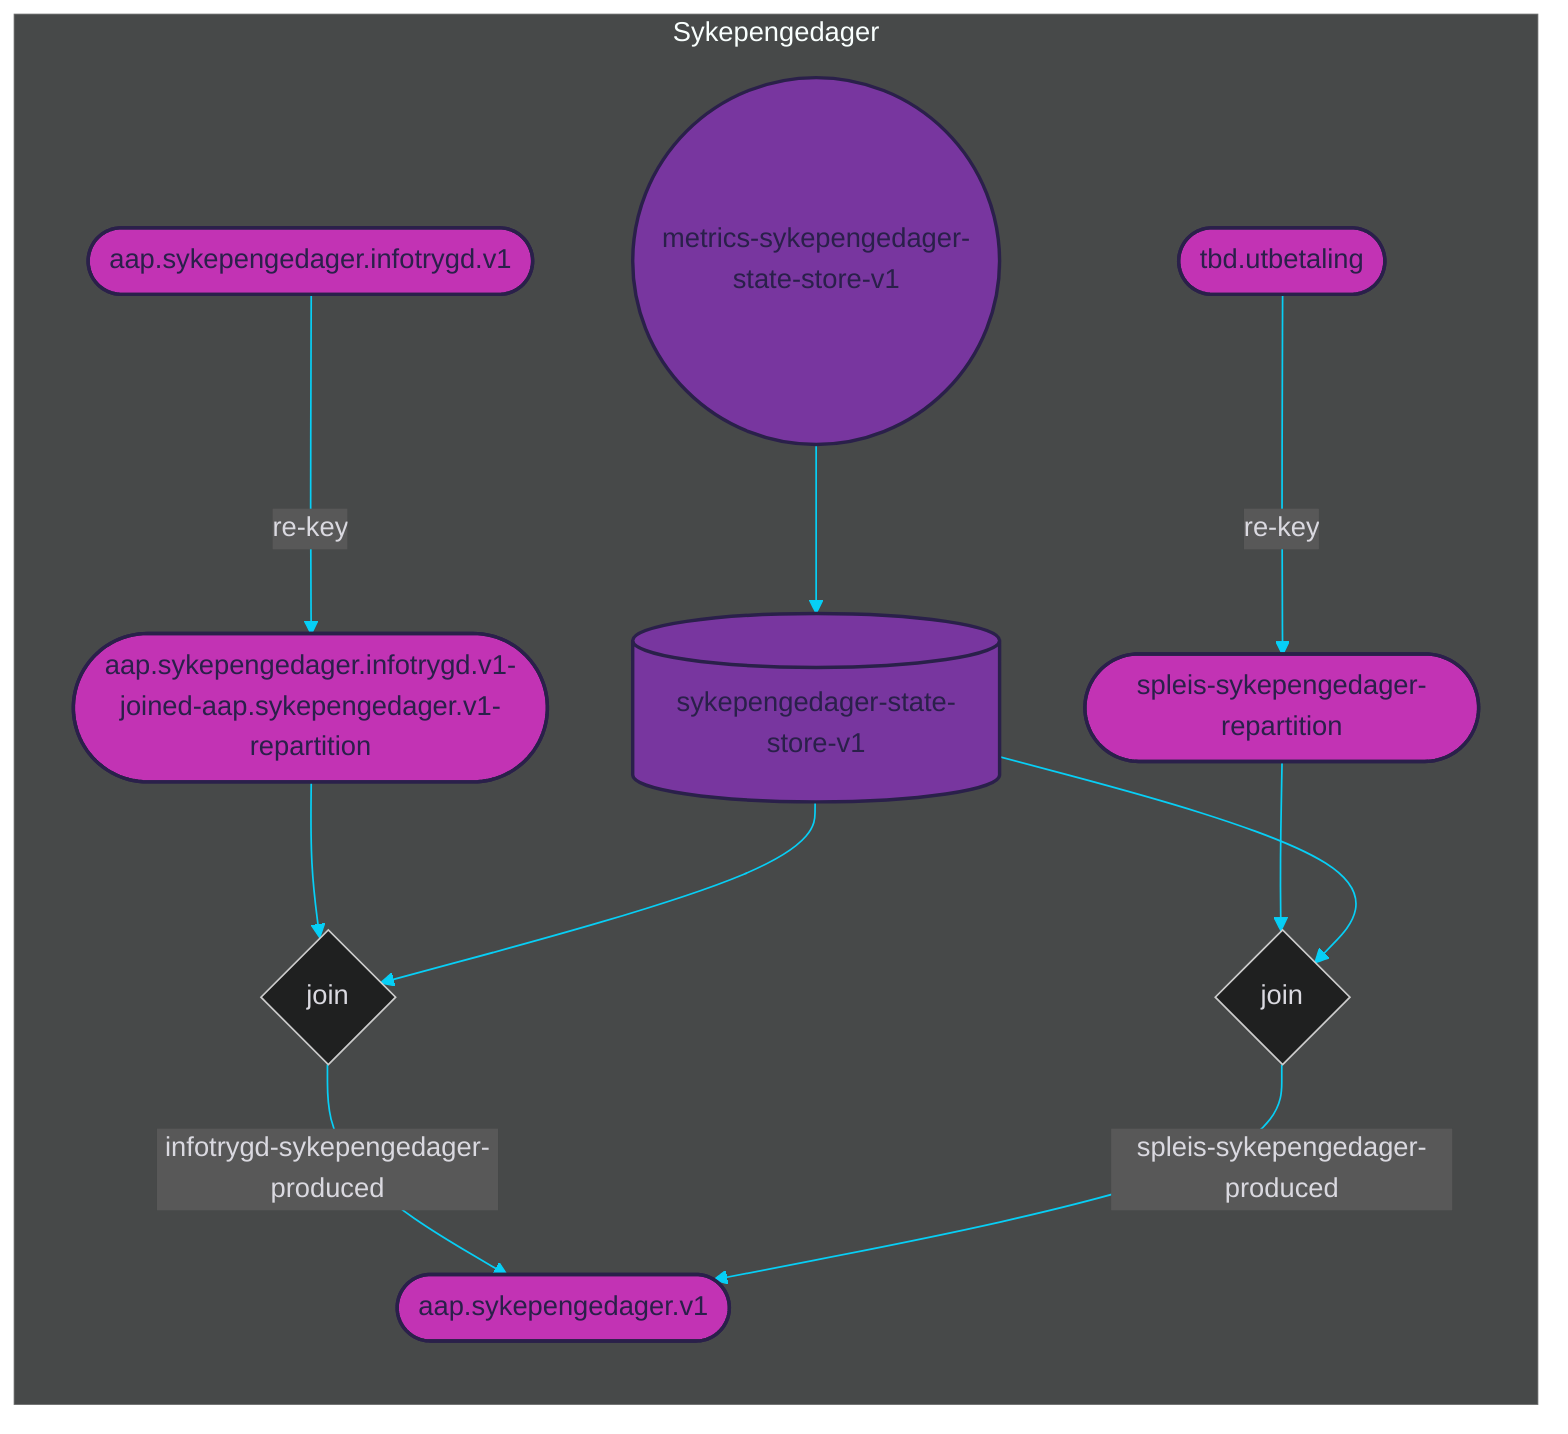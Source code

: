 %%{init: {'theme': 'dark', 'themeVariables': { 'primaryColor': '#07cff6', 'textColor': '#dad9e0', 'lineColor': '#07cff6'}}}%%

graph LR

subgraph Sykepengedager
    %% TOPICS
    aap.sykepengedager.infotrygd.v1-joined-aap.sykepengedager.v1-repartition([aap.sykepengedager.infotrygd.v1-joined-aap.sykepengedager.v1-repartition])
	aap.sykepengedager.v1([aap.sykepengedager.v1])
	spleis-sykepengedager-repartition([spleis-sykepengedager-repartition])
	tbd.utbetaling([tbd.utbetaling])
	aap.sykepengedager.infotrygd.v1([aap.sykepengedager.infotrygd.v1])
    
    %% JOINS
    join-0{join}
	join-1{join}
    
    %% STATE STORES
    sykepengedager-state-store-v1[(sykepengedager-state-store-v1)]
    
    %% PROCESSOR API JOBS
    metrics-sykepengedager-state-store-v1((metrics-sykepengedager-state-store-v1))
    
    %% JOIN STREAMS
    aap.sykepengedager.infotrygd.v1-joined-aap.sykepengedager.v1-repartition --> join-0
	sykepengedager-state-store-v1 --> join-0
	join-0 --> |infotrygd-sykepengedager-produced| aap.sykepengedager.v1
	spleis-sykepengedager-repartition --> join-1
	sykepengedager-state-store-v1 --> join-1
	join-1 --> |spleis-sykepengedager-produced| aap.sykepengedager.v1
    
    %% JOB STREAMS
    metrics-sykepengedager-state-store-v1 --> sykepengedager-state-store-v1
    
    %% REPARTITION STREAMS
    tbd.utbetaling --> |re-key| spleis-sykepengedager-repartition
	aap.sykepengedager.infotrygd.v1 --> |re-key| aap.sykepengedager.infotrygd.v1-joined-aap.sykepengedager.v1-repartition
end

%% COLORS
%% light    #dad9e0
%% purple   #78369f
%% pink     #c233b4
%% dark     #2a204a
%% blue     #07cff6

%% STYLES
style aap.sykepengedager.infotrygd.v1-joined-aap.sykepengedager.v1-repartition fill:#c233b4, stroke:#2a204a, stroke-width:2px, color:#2a204a
style aap.sykepengedager.v1 fill:#c233b4, stroke:#2a204a, stroke-width:2px, color:#2a204a
style spleis-sykepengedager-repartition fill:#c233b4, stroke:#2a204a, stroke-width:2px, color:#2a204a
style tbd.utbetaling fill:#c233b4, stroke:#2a204a, stroke-width:2px, color:#2a204a
style aap.sykepengedager.infotrygd.v1 fill:#c233b4, stroke:#2a204a, stroke-width:2px, color:#2a204a
style sykepengedager-state-store-v1 fill:#78369f, stroke:#2a204a, stroke-width:2px, color:#2a204a
style metrics-sykepengedager-state-store-v1 fill:#78369f, stroke:#2a204a, stroke-width:2px, color:#2a204a